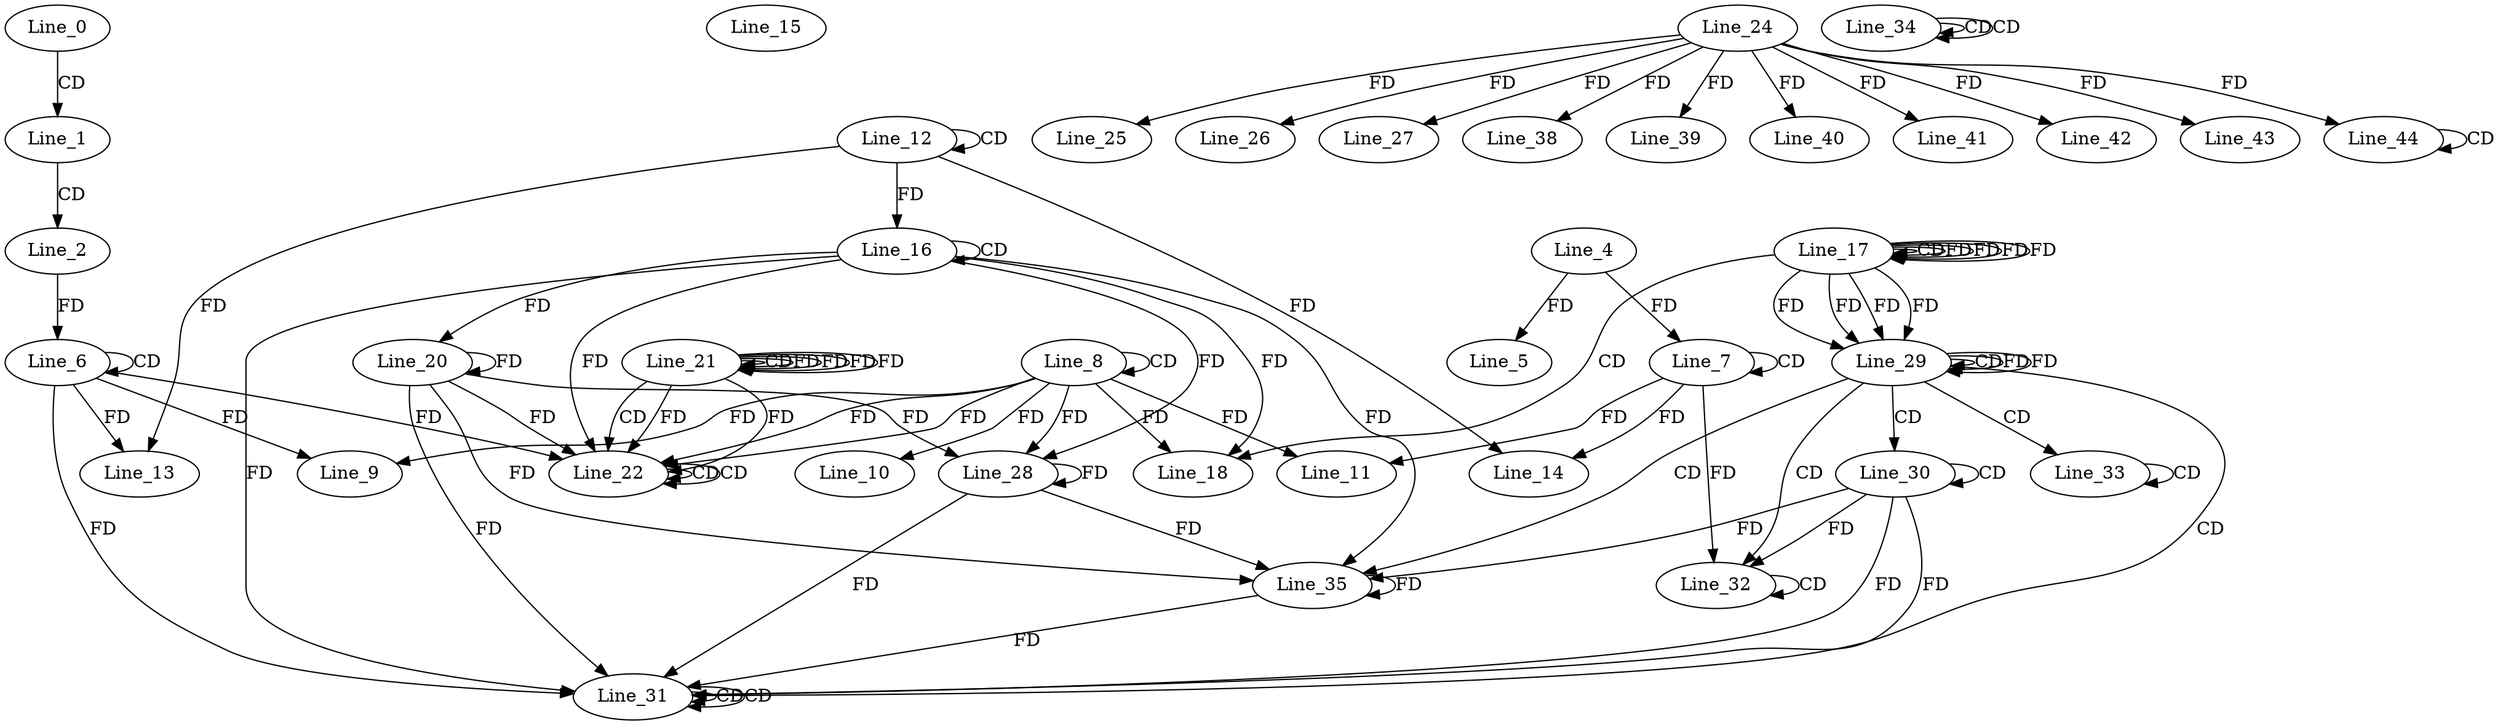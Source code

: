 digraph G {
  Line_0;
  Line_1;
  Line_2;
  Line_4;
  Line_5;
  Line_6;
  Line_6;
  Line_7;
  Line_7;
  Line_7;
  Line_8;
  Line_8;
  Line_9;
  Line_10;
  Line_11;
  Line_12;
  Line_12;
  Line_13;
  Line_14;
  Line_15;
  Line_16;
  Line_16;
  Line_17;
  Line_17;
  Line_17;
  Line_18;
  Line_20;
  Line_21;
  Line_21;
  Line_21;
  Line_22;
  Line_22;
  Line_22;
  Line_24;
  Line_25;
  Line_26;
  Line_27;
  Line_28;
  Line_28;
  Line_29;
  Line_29;
  Line_29;
  Line_30;
  Line_30;
  Line_31;
  Line_31;
  Line_31;
  Line_32;
  Line_32;
  Line_33;
  Line_33;
  Line_34;
  Line_34;
  Line_34;
  Line_35;
  Line_35;
  Line_38;
  Line_39;
  Line_40;
  Line_41;
  Line_42;
  Line_43;
  Line_44;
  Line_44;
  Line_0 -> Line_1 [ label="CD" ];
  Line_1 -> Line_2 [ label="CD" ];
  Line_4 -> Line_5 [ label="FD" ];
  Line_6 -> Line_6 [ label="CD" ];
  Line_2 -> Line_6 [ label="FD" ];
  Line_7 -> Line_7 [ label="CD" ];
  Line_4 -> Line_7 [ label="FD" ];
  Line_8 -> Line_8 [ label="CD" ];
  Line_8 -> Line_9 [ label="FD" ];
  Line_6 -> Line_9 [ label="FD" ];
  Line_8 -> Line_10 [ label="FD" ];
  Line_8 -> Line_11 [ label="FD" ];
  Line_7 -> Line_11 [ label="FD" ];
  Line_12 -> Line_12 [ label="CD" ];
  Line_12 -> Line_13 [ label="FD" ];
  Line_6 -> Line_13 [ label="FD" ];
  Line_12 -> Line_14 [ label="FD" ];
  Line_7 -> Line_14 [ label="FD" ];
  Line_16 -> Line_16 [ label="CD" ];
  Line_12 -> Line_16 [ label="FD" ];
  Line_17 -> Line_17 [ label="CD" ];
  Line_17 -> Line_17 [ label="FD" ];
  Line_17 -> Line_17 [ label="FD" ];
  Line_17 -> Line_18 [ label="CD" ];
  Line_8 -> Line_18 [ label="FD" ];
  Line_16 -> Line_18 [ label="FD" ];
  Line_16 -> Line_20 [ label="FD" ];
  Line_20 -> Line_20 [ label="FD" ];
  Line_21 -> Line_21 [ label="CD" ];
  Line_21 -> Line_21 [ label="FD" ];
  Line_21 -> Line_21 [ label="FD" ];
  Line_21 -> Line_22 [ label="CD" ];
  Line_22 -> Line_22 [ label="CD" ];
  Line_8 -> Line_22 [ label="FD" ];
  Line_16 -> Line_22 [ label="FD" ];
  Line_20 -> Line_22 [ label="FD" ];
  Line_21 -> Line_22 [ label="FD" ];
  Line_22 -> Line_22 [ label="CD" ];
  Line_8 -> Line_22 [ label="FD" ];
  Line_6 -> Line_22 [ label="FD" ];
  Line_21 -> Line_22 [ label="FD" ];
  Line_24 -> Line_25 [ label="FD" ];
  Line_24 -> Line_26 [ label="FD" ];
  Line_24 -> Line_27 [ label="FD" ];
  Line_16 -> Line_28 [ label="FD" ];
  Line_20 -> Line_28 [ label="FD" ];
  Line_28 -> Line_28 [ label="FD" ];
  Line_8 -> Line_28 [ label="FD" ];
  Line_17 -> Line_29 [ label="FD" ];
  Line_17 -> Line_29 [ label="FD" ];
  Line_29 -> Line_29 [ label="CD" ];
  Line_29 -> Line_29 [ label="FD" ];
  Line_17 -> Line_29 [ label="FD" ];
  Line_17 -> Line_29 [ label="FD" ];
  Line_29 -> Line_30 [ label="CD" ];
  Line_30 -> Line_30 [ label="CD" ];
  Line_29 -> Line_31 [ label="CD" ];
  Line_31 -> Line_31 [ label="CD" ];
  Line_30 -> Line_31 [ label="FD" ];
  Line_6 -> Line_31 [ label="FD" ];
  Line_31 -> Line_31 [ label="CD" ];
  Line_30 -> Line_31 [ label="FD" ];
  Line_16 -> Line_31 [ label="FD" ];
  Line_20 -> Line_31 [ label="FD" ];
  Line_28 -> Line_31 [ label="FD" ];
  Line_29 -> Line_32 [ label="CD" ];
  Line_32 -> Line_32 [ label="CD" ];
  Line_30 -> Line_32 [ label="FD" ];
  Line_7 -> Line_32 [ label="FD" ];
  Line_29 -> Line_33 [ label="CD" ];
  Line_33 -> Line_33 [ label="CD" ];
  Line_34 -> Line_34 [ label="CD" ];
  Line_34 -> Line_34 [ label="CD" ];
  Line_29 -> Line_35 [ label="CD" ];
  Line_35 -> Line_35 [ label="FD" ];
  Line_16 -> Line_35 [ label="FD" ];
  Line_20 -> Line_35 [ label="FD" ];
  Line_28 -> Line_35 [ label="FD" ];
  Line_30 -> Line_35 [ label="FD" ];
  Line_24 -> Line_38 [ label="FD" ];
  Line_24 -> Line_39 [ label="FD" ];
  Line_24 -> Line_40 [ label="FD" ];
  Line_24 -> Line_41 [ label="FD" ];
  Line_24 -> Line_42 [ label="FD" ];
  Line_24 -> Line_43 [ label="FD" ];
  Line_44 -> Line_44 [ label="CD" ];
  Line_24 -> Line_44 [ label="FD" ];
  Line_17 -> Line_17 [ label="FD" ];
  Line_17 -> Line_17 [ label="FD" ];
  Line_21 -> Line_21 [ label="FD" ];
  Line_21 -> Line_21 [ label="FD" ];
  Line_29 -> Line_29 [ label="FD" ];
  Line_35 -> Line_31 [ label="FD" ];
}
